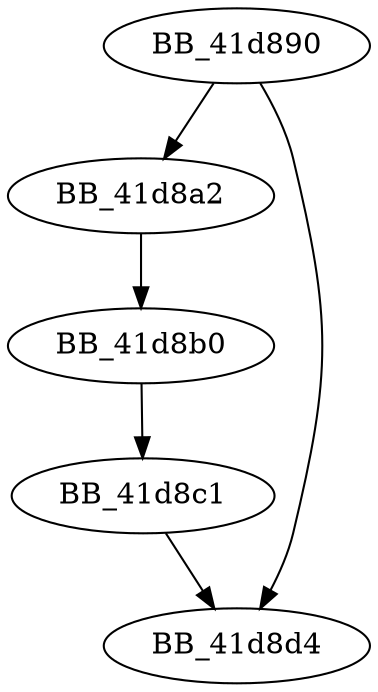 DiGraph __unwind_handler{
BB_41d890->BB_41d8a2
BB_41d890->BB_41d8d4
BB_41d8a2->BB_41d8b0
BB_41d8b0->BB_41d8c1
BB_41d8c1->BB_41d8d4
}
